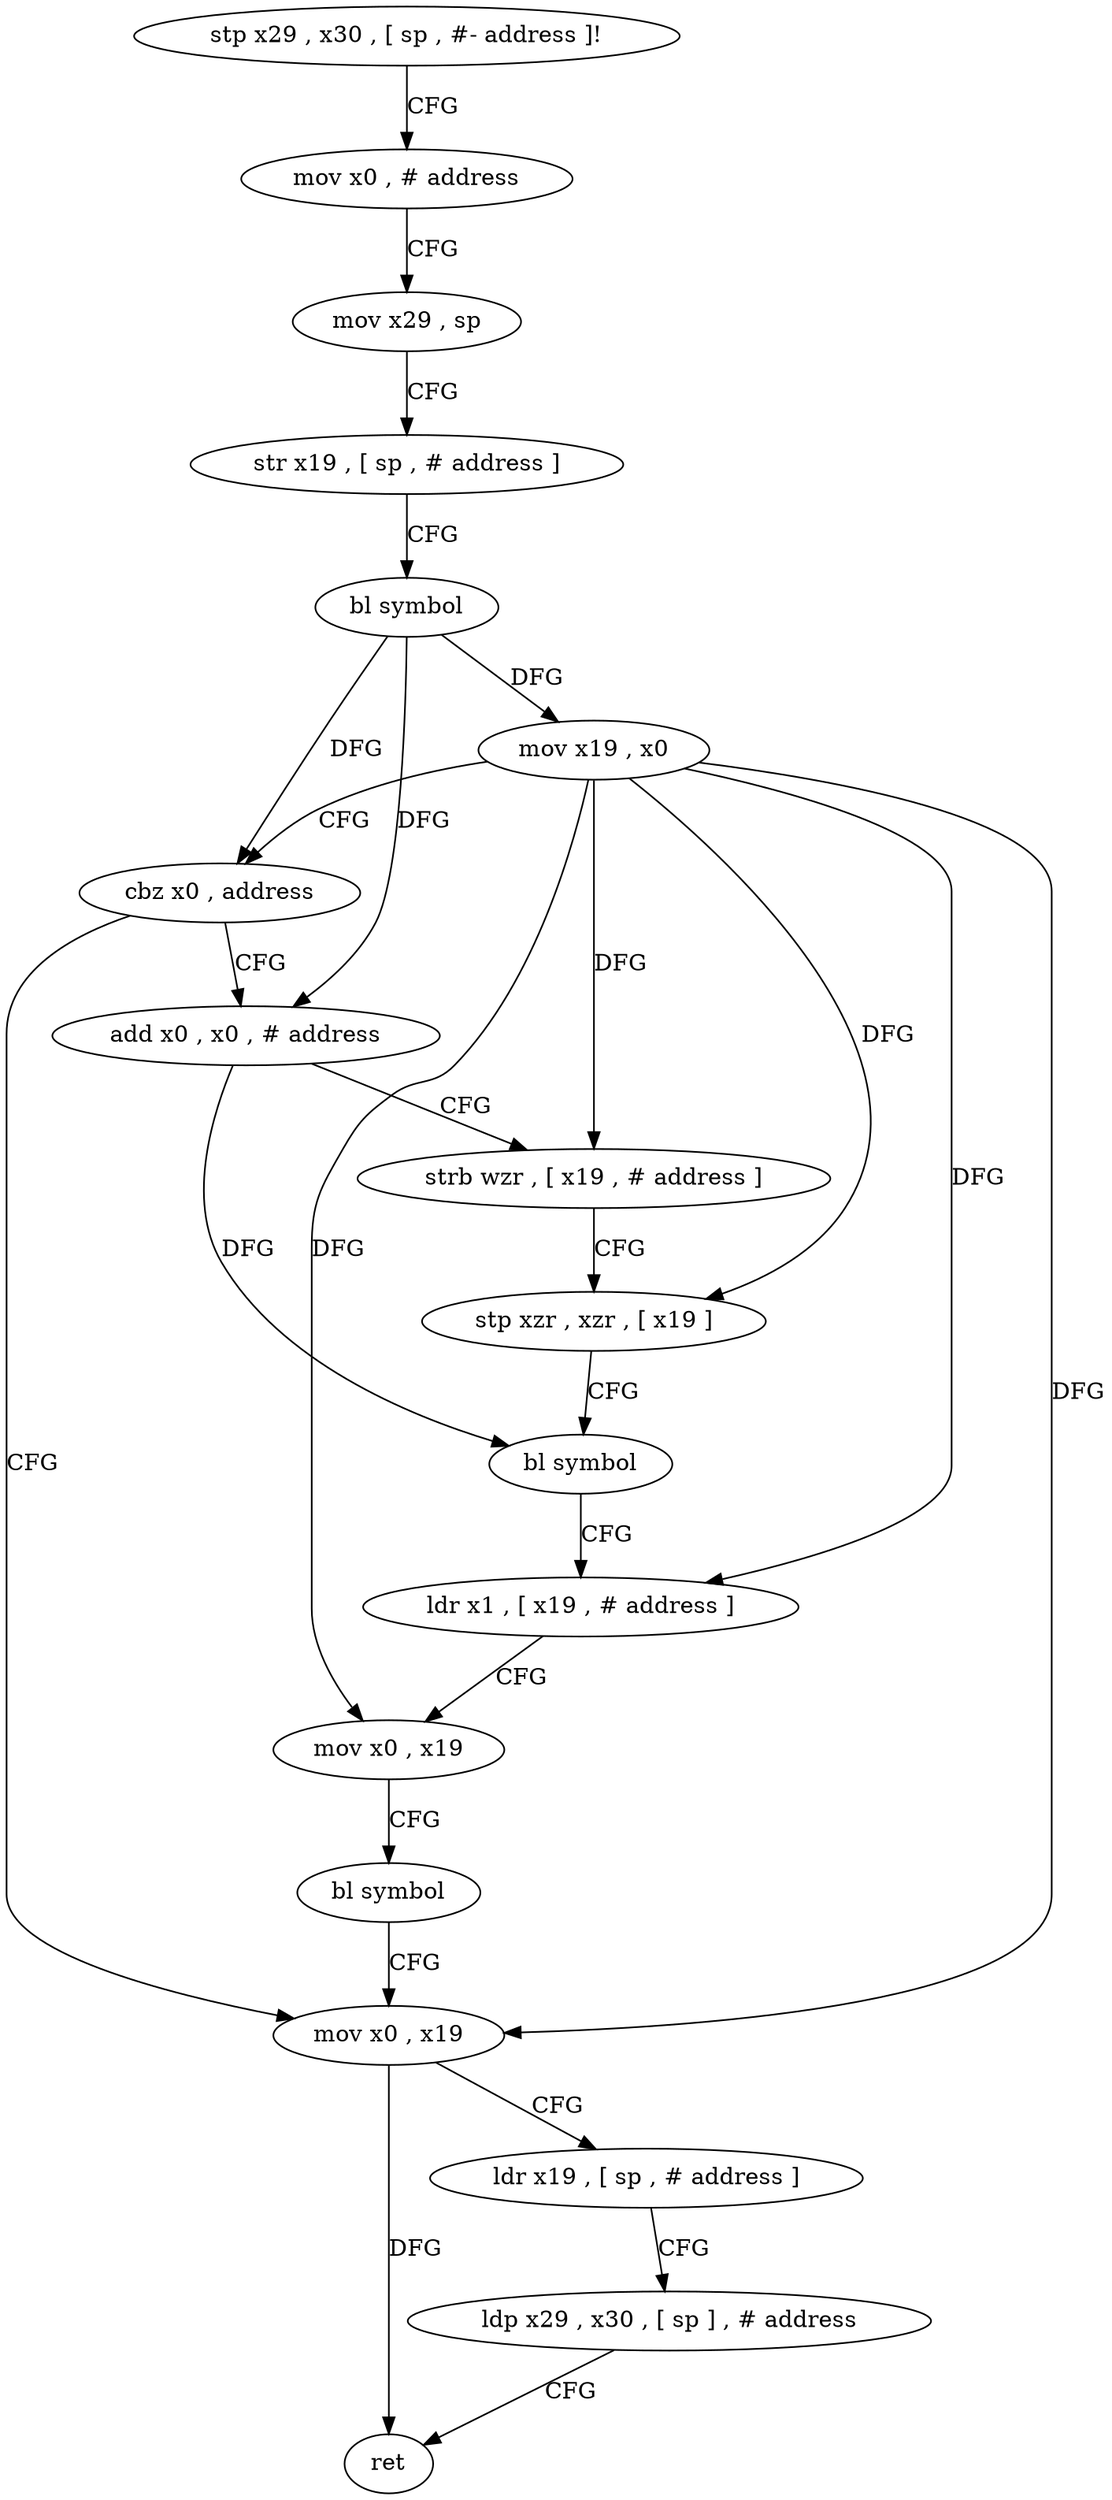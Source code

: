 digraph "func" {
"119392" [label = "stp x29 , x30 , [ sp , #- address ]!" ]
"119396" [label = "mov x0 , # address" ]
"119400" [label = "mov x29 , sp" ]
"119404" [label = "str x19 , [ sp , # address ]" ]
"119408" [label = "bl symbol" ]
"119412" [label = "mov x19 , x0" ]
"119416" [label = "cbz x0 , address" ]
"119448" [label = "mov x0 , x19" ]
"119420" [label = "add x0 , x0 , # address" ]
"119452" [label = "ldr x19 , [ sp , # address ]" ]
"119456" [label = "ldp x29 , x30 , [ sp ] , # address" ]
"119460" [label = "ret" ]
"119424" [label = "strb wzr , [ x19 , # address ]" ]
"119428" [label = "stp xzr , xzr , [ x19 ]" ]
"119432" [label = "bl symbol" ]
"119436" [label = "ldr x1 , [ x19 , # address ]" ]
"119440" [label = "mov x0 , x19" ]
"119444" [label = "bl symbol" ]
"119392" -> "119396" [ label = "CFG" ]
"119396" -> "119400" [ label = "CFG" ]
"119400" -> "119404" [ label = "CFG" ]
"119404" -> "119408" [ label = "CFG" ]
"119408" -> "119412" [ label = "DFG" ]
"119408" -> "119416" [ label = "DFG" ]
"119408" -> "119420" [ label = "DFG" ]
"119412" -> "119416" [ label = "CFG" ]
"119412" -> "119448" [ label = "DFG" ]
"119412" -> "119424" [ label = "DFG" ]
"119412" -> "119428" [ label = "DFG" ]
"119412" -> "119436" [ label = "DFG" ]
"119412" -> "119440" [ label = "DFG" ]
"119416" -> "119448" [ label = "CFG" ]
"119416" -> "119420" [ label = "CFG" ]
"119448" -> "119452" [ label = "CFG" ]
"119448" -> "119460" [ label = "DFG" ]
"119420" -> "119424" [ label = "CFG" ]
"119420" -> "119432" [ label = "DFG" ]
"119452" -> "119456" [ label = "CFG" ]
"119456" -> "119460" [ label = "CFG" ]
"119424" -> "119428" [ label = "CFG" ]
"119428" -> "119432" [ label = "CFG" ]
"119432" -> "119436" [ label = "CFG" ]
"119436" -> "119440" [ label = "CFG" ]
"119440" -> "119444" [ label = "CFG" ]
"119444" -> "119448" [ label = "CFG" ]
}
